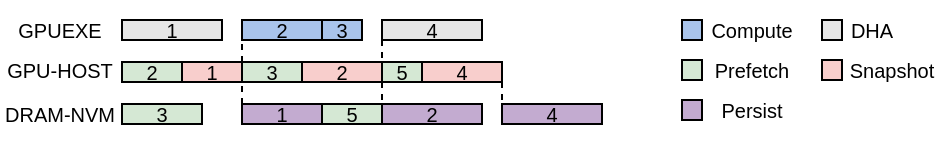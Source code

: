 <mxfile version="24.6.0" type="github">
  <diagram name="第 1 页" id="6jmwY03XSO3npQRhQJKJ">
    <mxGraphModel dx="1431" dy="824" grid="1" gridSize="10" guides="1" tooltips="1" connect="1" arrows="1" fold="1" page="1" pageScale="1" pageWidth="827" pageHeight="1169" math="0" shadow="0">
      <root>
        <mxCell id="0" />
        <mxCell id="1" parent="0" />
        <mxCell id="5TXTgct5jN2t5OzSRrQ--1" value="&lt;p style=&quot;line-height: 100%; font-size: 10px;&quot;&gt;&lt;font style=&quot;font-size: 10px;&quot;&gt;1&lt;/font&gt;&lt;/p&gt;" style="whiteSpace=wrap;html=1;fillColor=#E6E6E6;fontSize=10;fillStyle=auto;strokeWidth=1;strokeColor=default;" vertex="1" parent="1">
          <mxGeometry x="300" y="140" width="50" height="10" as="geometry" />
        </mxCell>
        <mxCell id="5TXTgct5jN2t5OzSRrQ--2" value="&lt;p style=&quot;line-height: 100%; font-size: 10px;&quot;&gt;&lt;font style=&quot;font-size: 10px;&quot;&gt;2&lt;/font&gt;&lt;/p&gt;" style="whiteSpace=wrap;html=1;fillColor=#A9C4EB;fontSize=10;" vertex="1" parent="1">
          <mxGeometry x="360" y="140" width="40" height="10" as="geometry" />
        </mxCell>
        <mxCell id="5TXTgct5jN2t5OzSRrQ--51" style="edgeStyle=orthogonalEdgeStyle;rounded=0;orthogonalLoop=1;jettySize=auto;html=1;exitX=0;exitY=1;exitDx=0;exitDy=0;entryX=0;entryY=0;entryDx=0;entryDy=0;dashed=1;endArrow=none;endFill=0;" edge="1" parent="1" source="5TXTgct5jN2t5OzSRrQ--3" target="5TXTgct5jN2t5OzSRrQ--44">
          <mxGeometry relative="1" as="geometry" />
        </mxCell>
        <mxCell id="5TXTgct5jN2t5OzSRrQ--3" value="&lt;p style=&quot;line-height: 100%; font-size: 10px;&quot;&gt;&lt;font style=&quot;font-size: 10px;&quot;&gt;4&lt;/font&gt;&lt;/p&gt;" style="whiteSpace=wrap;html=1;fillColor=#E6E6E6;fontSize=10;" vertex="1" parent="1">
          <mxGeometry x="430" y="140" width="50" height="10" as="geometry" />
        </mxCell>
        <mxCell id="5TXTgct5jN2t5OzSRrQ--5" value="&lt;p style=&quot;line-height: 100%; font-size: 10px;&quot;&gt;&lt;font style=&quot;font-size: 10px;&quot;&gt;2&lt;/font&gt;&lt;/p&gt;" style="whiteSpace=wrap;html=1;fillColor=#D5E8D4;fontSize=10;" vertex="1" parent="1">
          <mxGeometry x="300" y="161" width="30" height="10" as="geometry" />
        </mxCell>
        <mxCell id="5TXTgct5jN2t5OzSRrQ--50" style="edgeStyle=orthogonalEdgeStyle;rounded=0;orthogonalLoop=1;jettySize=auto;html=1;exitX=1;exitY=0;exitDx=0;exitDy=0;entryX=0;entryY=1;entryDx=0;entryDy=0;endArrow=none;endFill=0;dashed=1;" edge="1" parent="1" source="5TXTgct5jN2t5OzSRrQ--8" target="5TXTgct5jN2t5OzSRrQ--2">
          <mxGeometry relative="1" as="geometry" />
        </mxCell>
        <mxCell id="5TXTgct5jN2t5OzSRrQ--8" value="1" style="whiteSpace=wrap;html=1;fillColor=#F8CECC;fontSize=10;" vertex="1" parent="1">
          <mxGeometry x="330" y="161" width="30" height="10" as="geometry" />
        </mxCell>
        <mxCell id="5TXTgct5jN2t5OzSRrQ--17" value="&lt;font style=&quot;font-size: 10px;&quot;&gt;GPUEXE&lt;/font&gt;" style="text;html=1;align=center;verticalAlign=middle;whiteSpace=wrap;rounded=0;" vertex="1" parent="1">
          <mxGeometry x="239" y="139.5" width="60" height="10" as="geometry" />
        </mxCell>
        <mxCell id="5TXTgct5jN2t5OzSRrQ--18" value="&lt;span style=&quot;font-size: 10px;&quot;&gt;GPU-HOST&lt;/span&gt;" style="text;html=1;align=center;verticalAlign=middle;whiteSpace=wrap;rounded=0;" vertex="1" parent="1">
          <mxGeometry x="239" y="159.5" width="60" height="11" as="geometry" />
        </mxCell>
        <mxCell id="5TXTgct5jN2t5OzSRrQ--19" value="&lt;font style=&quot;font-size: 10px;&quot;&gt;DRAM-NVM&lt;/font&gt;" style="text;html=1;align=center;verticalAlign=middle;whiteSpace=wrap;rounded=0;" vertex="1" parent="1">
          <mxGeometry x="239" y="182.5" width="60" height="9" as="geometry" />
        </mxCell>
        <mxCell id="5TXTgct5jN2t5OzSRrQ--20" value="" style="whiteSpace=wrap;html=1;aspect=fixed;fillColor=#A9C4EB;" vertex="1" parent="1">
          <mxGeometry x="580" y="140" width="10" height="10" as="geometry" />
        </mxCell>
        <mxCell id="5TXTgct5jN2t5OzSRrQ--21" value="" style="whiteSpace=wrap;html=1;aspect=fixed;fillColor=#F8CECC;" vertex="1" parent="1">
          <mxGeometry x="650" y="160" width="10" height="10" as="geometry" />
        </mxCell>
        <mxCell id="5TXTgct5jN2t5OzSRrQ--22" value="" style="whiteSpace=wrap;html=1;aspect=fixed;fillColor=#D5E8D4;" vertex="1" parent="1">
          <mxGeometry x="580" y="160" width="10" height="10" as="geometry" />
        </mxCell>
        <mxCell id="5TXTgct5jN2t5OzSRrQ--23" value="" style="whiteSpace=wrap;html=1;aspect=fixed;fillColor=#C3ABD0;" vertex="1" parent="1">
          <mxGeometry x="580" y="180" width="10" height="10" as="geometry" />
        </mxCell>
        <mxCell id="5TXTgct5jN2t5OzSRrQ--24" value="&lt;font style=&quot;font-size: 10px;&quot;&gt;Compute&lt;/font&gt;" style="text;html=1;align=center;verticalAlign=middle;whiteSpace=wrap;rounded=0;" vertex="1" parent="1">
          <mxGeometry x="590" y="140" width="50" height="10" as="geometry" />
        </mxCell>
        <mxCell id="5TXTgct5jN2t5OzSRrQ--25" value="&lt;font style=&quot;font-size: 10px;&quot;&gt;Prefetch&lt;/font&gt;" style="text;html=1;align=center;verticalAlign=middle;whiteSpace=wrap;rounded=0;" vertex="1" parent="1">
          <mxGeometry x="590" y="160" width="50" height="10" as="geometry" />
        </mxCell>
        <mxCell id="5TXTgct5jN2t5OzSRrQ--26" value="&lt;span style=&quot;font-size: 10px;&quot;&gt;Snapshot&lt;/span&gt;" style="text;html=1;align=center;verticalAlign=middle;whiteSpace=wrap;rounded=0;" vertex="1" parent="1">
          <mxGeometry x="660" y="160" width="50" height="10" as="geometry" />
        </mxCell>
        <mxCell id="5TXTgct5jN2t5OzSRrQ--27" value="&lt;font style=&quot;font-size: 10px;&quot;&gt;Persist&lt;/font&gt;" style="text;html=1;align=center;verticalAlign=middle;whiteSpace=wrap;rounded=0;" vertex="1" parent="1">
          <mxGeometry x="590" y="180" width="50" height="10" as="geometry" />
        </mxCell>
        <mxCell id="5TXTgct5jN2t5OzSRrQ--28" value="&lt;p style=&quot;line-height: 100%; font-size: 10px;&quot;&gt;&lt;font style=&quot;font-size: 10px;&quot;&gt;3&lt;/font&gt;&lt;/p&gt;" style="whiteSpace=wrap;html=1;fillColor=#D5E8D4;fontSize=10;" vertex="1" parent="1">
          <mxGeometry x="360" y="161" width="30" height="10" as="geometry" />
        </mxCell>
        <mxCell id="5TXTgct5jN2t5OzSRrQ--48" style="edgeStyle=orthogonalEdgeStyle;rounded=0;orthogonalLoop=1;jettySize=auto;html=1;exitX=0;exitY=0;exitDx=0;exitDy=0;entryX=0;entryY=1;entryDx=0;entryDy=0;endArrow=none;endFill=0;dashed=1;" edge="1" parent="1" source="5TXTgct5jN2t5OzSRrQ--29" target="5TXTgct5jN2t5OzSRrQ--28">
          <mxGeometry relative="1" as="geometry" />
        </mxCell>
        <mxCell id="5TXTgct5jN2t5OzSRrQ--29" value="1" style="whiteSpace=wrap;html=1;fillColor=#C3ABD0;fontSize=10;" vertex="1" parent="1">
          <mxGeometry x="360" y="182" width="40" height="10" as="geometry" />
        </mxCell>
        <mxCell id="5TXTgct5jN2t5OzSRrQ--30" value="&lt;p style=&quot;line-height: 100%; font-size: 10px;&quot;&gt;&lt;font style=&quot;font-size: 10px;&quot;&gt;3&lt;/font&gt;&lt;/p&gt;" style="whiteSpace=wrap;html=1;fillColor=#A9C4EB;fontSize=10;" vertex="1" parent="1">
          <mxGeometry x="400" y="140" width="20" height="10" as="geometry" />
        </mxCell>
        <mxCell id="5TXTgct5jN2t5OzSRrQ--31" value="&lt;p style=&quot;line-height: 100%; font-size: 10px;&quot;&gt;&lt;font style=&quot;font-size: 10px;&quot;&gt;2&lt;/font&gt;&lt;/p&gt;" style="whiteSpace=wrap;html=1;fillColor=#F8CECC;fontSize=10;" vertex="1" parent="1">
          <mxGeometry x="390" y="161" width="40" height="10" as="geometry" />
        </mxCell>
        <mxCell id="5TXTgct5jN2t5OzSRrQ--33" value="" style="whiteSpace=wrap;html=1;aspect=fixed;fillColor=#E6E6E6;fontColor=#333333;strokeColor=#000000;" vertex="1" parent="1">
          <mxGeometry x="650" y="140" width="10" height="10" as="geometry" />
        </mxCell>
        <mxCell id="5TXTgct5jN2t5OzSRrQ--34" value="&lt;font style=&quot;font-size: 10px;&quot;&gt;DHA&lt;/font&gt;" style="text;html=1;align=center;verticalAlign=middle;whiteSpace=wrap;rounded=0;" vertex="1" parent="1">
          <mxGeometry x="660" y="140" width="30" height="10" as="geometry" />
        </mxCell>
        <mxCell id="5TXTgct5jN2t5OzSRrQ--35" value="&lt;p style=&quot;line-height: 100%; font-size: 10px;&quot;&gt;&lt;font style=&quot;font-size: 10px;&quot;&gt;5&lt;/font&gt;&lt;/p&gt;" style="whiteSpace=wrap;html=1;fillColor=#D5E8D4;fontSize=10;" vertex="1" parent="1">
          <mxGeometry x="400" y="182" width="30" height="10" as="geometry" />
        </mxCell>
        <mxCell id="5TXTgct5jN2t5OzSRrQ--36" value="&lt;p style=&quot;line-height: 100%; font-size: 10px;&quot;&gt;&lt;font style=&quot;font-size: 10px;&quot;&gt;3&lt;/font&gt;&lt;/p&gt;" style="whiteSpace=wrap;html=1;fillColor=#D5E8D4;fontSize=10;" vertex="1" parent="1">
          <mxGeometry x="300" y="182" width="40" height="10" as="geometry" />
        </mxCell>
        <mxCell id="5TXTgct5jN2t5OzSRrQ--38" value="2" style="whiteSpace=wrap;html=1;fillColor=#C3ABD0;fontSize=10;" vertex="1" parent="1">
          <mxGeometry x="430" y="182" width="50" height="10" as="geometry" />
        </mxCell>
        <mxCell id="5TXTgct5jN2t5OzSRrQ--43" style="edgeStyle=orthogonalEdgeStyle;rounded=0;orthogonalLoop=1;jettySize=auto;html=1;exitX=0.5;exitY=1;exitDx=0;exitDy=0;" edge="1" parent="1" source="5TXTgct5jN2t5OzSRrQ--18" target="5TXTgct5jN2t5OzSRrQ--18">
          <mxGeometry relative="1" as="geometry" />
        </mxCell>
        <mxCell id="5TXTgct5jN2t5OzSRrQ--47" style="edgeStyle=orthogonalEdgeStyle;rounded=0;orthogonalLoop=1;jettySize=auto;html=1;exitX=0;exitY=1;exitDx=0;exitDy=0;entryX=0;entryY=0;entryDx=0;entryDy=0;endArrow=none;endFill=0;dashed=1;" edge="1" parent="1" source="5TXTgct5jN2t5OzSRrQ--44" target="5TXTgct5jN2t5OzSRrQ--38">
          <mxGeometry relative="1" as="geometry" />
        </mxCell>
        <mxCell id="5TXTgct5jN2t5OzSRrQ--44" value="&lt;p style=&quot;line-height: 100%; font-size: 10px;&quot;&gt;&lt;font style=&quot;font-size: 10px;&quot;&gt;5&lt;/font&gt;&lt;/p&gt;" style="whiteSpace=wrap;html=1;fillColor=#D5E8D4;fontSize=10;" vertex="1" parent="1">
          <mxGeometry x="430" y="161" width="20" height="10" as="geometry" />
        </mxCell>
        <mxCell id="5TXTgct5jN2t5OzSRrQ--49" style="edgeStyle=orthogonalEdgeStyle;rounded=0;orthogonalLoop=1;jettySize=auto;html=1;exitX=1;exitY=1;exitDx=0;exitDy=0;entryX=0;entryY=0;entryDx=0;entryDy=0;dashed=1;endArrow=none;endFill=0;" edge="1" parent="1" source="5TXTgct5jN2t5OzSRrQ--45" target="5TXTgct5jN2t5OzSRrQ--46">
          <mxGeometry relative="1" as="geometry" />
        </mxCell>
        <mxCell id="5TXTgct5jN2t5OzSRrQ--45" value="&lt;p style=&quot;line-height: 100%; font-size: 10px;&quot;&gt;&lt;font style=&quot;font-size: 10px;&quot;&gt;4&lt;/font&gt;&lt;/p&gt;" style="whiteSpace=wrap;html=1;fillColor=#F8CECC;fontSize=10;" vertex="1" parent="1">
          <mxGeometry x="450" y="161" width="40" height="10" as="geometry" />
        </mxCell>
        <mxCell id="5TXTgct5jN2t5OzSRrQ--46" value="4" style="whiteSpace=wrap;html=1;fillColor=#C3ABD0;fontSize=10;" vertex="1" parent="1">
          <mxGeometry x="490" y="182" width="50" height="10" as="geometry" />
        </mxCell>
      </root>
    </mxGraphModel>
  </diagram>
</mxfile>
